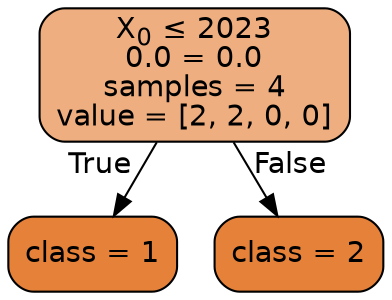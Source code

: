 
    digraph Tree {
    node [shape=box, style="filled, rounded", color="black", fontname=helvetica] ;
    edge [fontname=helvetica] ;
        0 [label=<X<SUB>0</SUB> &le; 2023<br/>0.0 = 0.0<br/>samples = 4<br/>value = [2, 2, 0, 0]>, fillcolor="#e58139a4"] ;
    1 [label="class = 1", fillcolor="#e58139ff"] ;
    2 [label="class = 2", fillcolor="#e58139ff"] ;
    0 -> 1 [labeldistance=2.5, labelangle=45, headlabel="True"] ;
    0 -> 2 [labeldistance=2.5, labelangle=-45, headlabel="False"] ;

    }
    